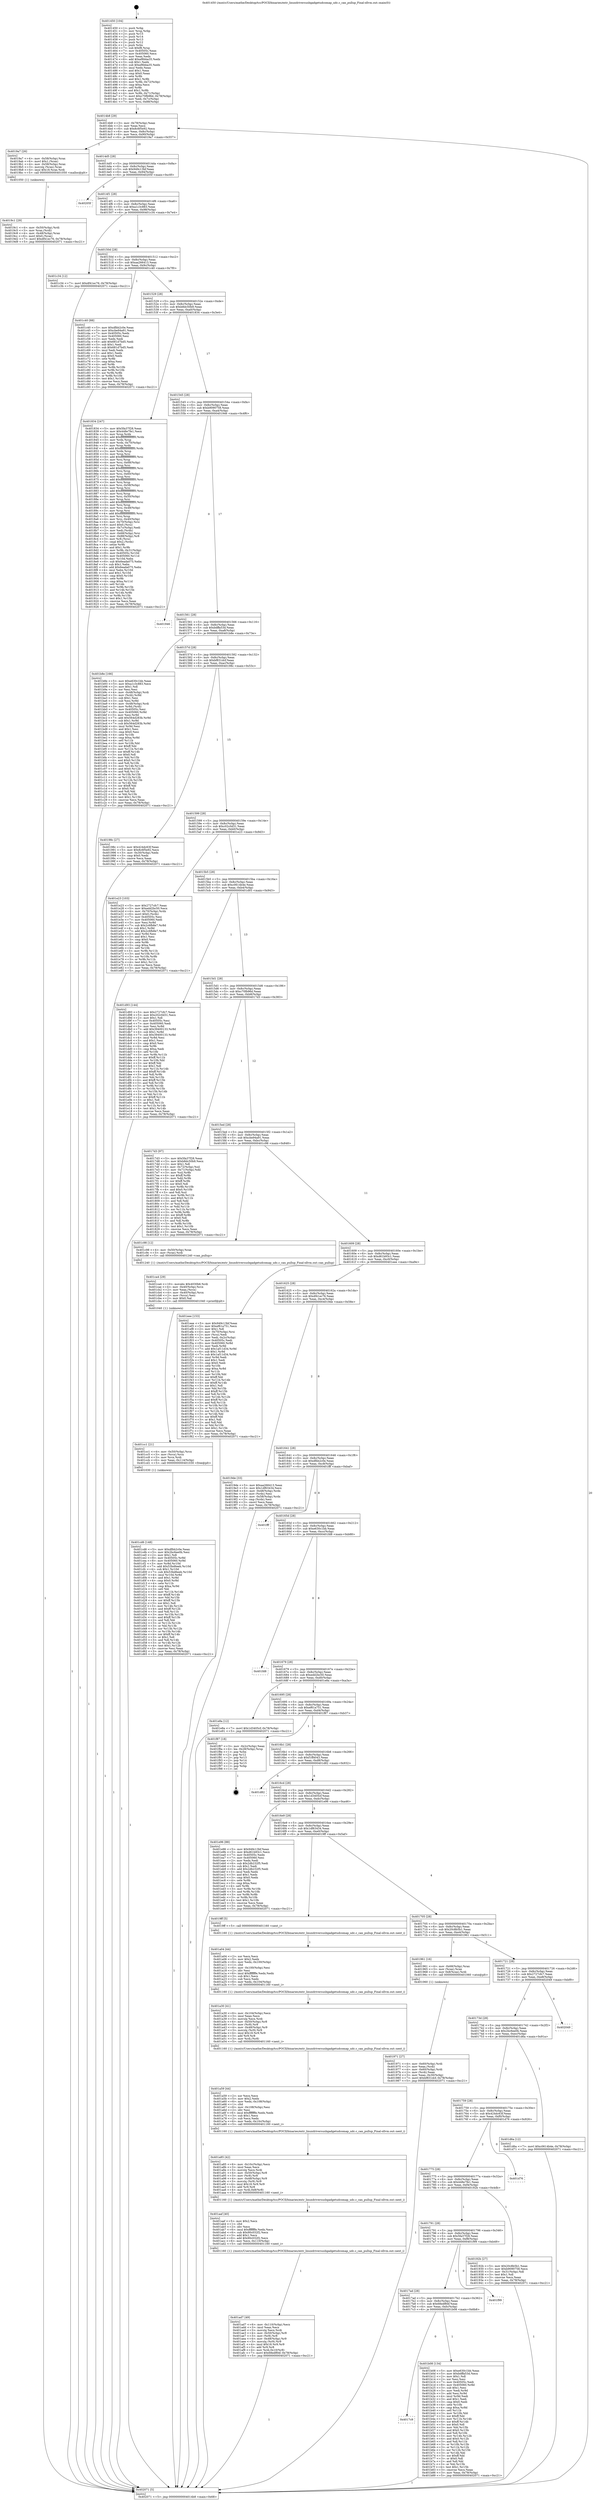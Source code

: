 digraph "0x401450" {
  label = "0x401450 (/mnt/c/Users/mathe/Desktop/tcc/POCII/binaries/extr_linuxdriversusbgadgetudcomap_udc.c_can_pullup_Final-ollvm.out::main(0))"
  labelloc = "t"
  node[shape=record]

  Entry [label="",width=0.3,height=0.3,shape=circle,fillcolor=black,style=filled]
  "0x4014b8" [label="{
     0x4014b8 [29]\l
     | [instrs]\l
     &nbsp;&nbsp;0x4014b8 \<+3\>: mov -0x78(%rbp),%eax\l
     &nbsp;&nbsp;0x4014bb \<+2\>: mov %eax,%ecx\l
     &nbsp;&nbsp;0x4014bd \<+6\>: sub $0x8c6f5e92,%ecx\l
     &nbsp;&nbsp;0x4014c3 \<+6\>: mov %eax,-0x8c(%rbp)\l
     &nbsp;&nbsp;0x4014c9 \<+6\>: mov %ecx,-0x90(%rbp)\l
     &nbsp;&nbsp;0x4014cf \<+6\>: je 00000000004019a7 \<main+0x557\>\l
  }"]
  "0x4019a7" [label="{
     0x4019a7 [26]\l
     | [instrs]\l
     &nbsp;&nbsp;0x4019a7 \<+4\>: mov -0x58(%rbp),%rax\l
     &nbsp;&nbsp;0x4019ab \<+6\>: movl $0x1,(%rax)\l
     &nbsp;&nbsp;0x4019b1 \<+4\>: mov -0x58(%rbp),%rax\l
     &nbsp;&nbsp;0x4019b5 \<+3\>: movslq (%rax),%rax\l
     &nbsp;&nbsp;0x4019b8 \<+4\>: imul $0x18,%rax,%rdi\l
     &nbsp;&nbsp;0x4019bc \<+5\>: call 0000000000401050 \<malloc@plt\>\l
     | [calls]\l
     &nbsp;&nbsp;0x401050 \{1\} (unknown)\l
  }"]
  "0x4014d5" [label="{
     0x4014d5 [28]\l
     | [instrs]\l
     &nbsp;&nbsp;0x4014d5 \<+5\>: jmp 00000000004014da \<main+0x8a\>\l
     &nbsp;&nbsp;0x4014da \<+6\>: mov -0x8c(%rbp),%eax\l
     &nbsp;&nbsp;0x4014e0 \<+5\>: sub $0x949c13bf,%eax\l
     &nbsp;&nbsp;0x4014e5 \<+6\>: mov %eax,-0x94(%rbp)\l
     &nbsp;&nbsp;0x4014eb \<+6\>: je 000000000040205f \<main+0xc0f\>\l
  }"]
  Exit [label="",width=0.3,height=0.3,shape=circle,fillcolor=black,style=filled,peripheries=2]
  "0x40205f" [label="{
     0x40205f\l
  }", style=dashed]
  "0x4014f1" [label="{
     0x4014f1 [28]\l
     | [instrs]\l
     &nbsp;&nbsp;0x4014f1 \<+5\>: jmp 00000000004014f6 \<main+0xa6\>\l
     &nbsp;&nbsp;0x4014f6 \<+6\>: mov -0x8c(%rbp),%eax\l
     &nbsp;&nbsp;0x4014fc \<+5\>: sub $0xa1c3c883,%eax\l
     &nbsp;&nbsp;0x401501 \<+6\>: mov %eax,-0x98(%rbp)\l
     &nbsp;&nbsp;0x401507 \<+6\>: je 0000000000401c34 \<main+0x7e4\>\l
  }"]
  "0x401cd6" [label="{
     0x401cd6 [148]\l
     | [instrs]\l
     &nbsp;&nbsp;0x401cd6 \<+5\>: mov $0xdfbb2c0e,%eax\l
     &nbsp;&nbsp;0x401cdb \<+5\>: mov $0x2bc6ee0b,%esi\l
     &nbsp;&nbsp;0x401ce0 \<+2\>: mov $0x1,%dl\l
     &nbsp;&nbsp;0x401ce2 \<+8\>: mov 0x40505c,%r8d\l
     &nbsp;&nbsp;0x401cea \<+8\>: mov 0x405060,%r9d\l
     &nbsp;&nbsp;0x401cf2 \<+3\>: mov %r8d,%r10d\l
     &nbsp;&nbsp;0x401cf5 \<+7\>: add $0x53bd6eeb,%r10d\l
     &nbsp;&nbsp;0x401cfc \<+4\>: sub $0x1,%r10d\l
     &nbsp;&nbsp;0x401d00 \<+7\>: sub $0x53bd6eeb,%r10d\l
     &nbsp;&nbsp;0x401d07 \<+4\>: imul %r10d,%r8d\l
     &nbsp;&nbsp;0x401d0b \<+4\>: and $0x1,%r8d\l
     &nbsp;&nbsp;0x401d0f \<+4\>: cmp $0x0,%r8d\l
     &nbsp;&nbsp;0x401d13 \<+4\>: sete %r11b\l
     &nbsp;&nbsp;0x401d17 \<+4\>: cmp $0xa,%r9d\l
     &nbsp;&nbsp;0x401d1b \<+3\>: setl %bl\l
     &nbsp;&nbsp;0x401d1e \<+3\>: mov %r11b,%r14b\l
     &nbsp;&nbsp;0x401d21 \<+4\>: xor $0xff,%r14b\l
     &nbsp;&nbsp;0x401d25 \<+3\>: mov %bl,%r15b\l
     &nbsp;&nbsp;0x401d28 \<+4\>: xor $0xff,%r15b\l
     &nbsp;&nbsp;0x401d2c \<+3\>: xor $0x1,%dl\l
     &nbsp;&nbsp;0x401d2f \<+3\>: mov %r14b,%r12b\l
     &nbsp;&nbsp;0x401d32 \<+4\>: and $0xff,%r12b\l
     &nbsp;&nbsp;0x401d36 \<+3\>: and %dl,%r11b\l
     &nbsp;&nbsp;0x401d39 \<+3\>: mov %r15b,%r13b\l
     &nbsp;&nbsp;0x401d3c \<+4\>: and $0xff,%r13b\l
     &nbsp;&nbsp;0x401d40 \<+2\>: and %dl,%bl\l
     &nbsp;&nbsp;0x401d42 \<+3\>: or %r11b,%r12b\l
     &nbsp;&nbsp;0x401d45 \<+3\>: or %bl,%r13b\l
     &nbsp;&nbsp;0x401d48 \<+3\>: xor %r13b,%r12b\l
     &nbsp;&nbsp;0x401d4b \<+3\>: or %r15b,%r14b\l
     &nbsp;&nbsp;0x401d4e \<+4\>: xor $0xff,%r14b\l
     &nbsp;&nbsp;0x401d52 \<+3\>: or $0x1,%dl\l
     &nbsp;&nbsp;0x401d55 \<+3\>: and %dl,%r14b\l
     &nbsp;&nbsp;0x401d58 \<+3\>: or %r14b,%r12b\l
     &nbsp;&nbsp;0x401d5b \<+4\>: test $0x1,%r12b\l
     &nbsp;&nbsp;0x401d5f \<+3\>: cmovne %esi,%eax\l
     &nbsp;&nbsp;0x401d62 \<+3\>: mov %eax,-0x78(%rbp)\l
     &nbsp;&nbsp;0x401d65 \<+5\>: jmp 0000000000402071 \<main+0xc21\>\l
  }"]
  "0x401c34" [label="{
     0x401c34 [12]\l
     | [instrs]\l
     &nbsp;&nbsp;0x401c34 \<+7\>: movl $0xdf41ec76,-0x78(%rbp)\l
     &nbsp;&nbsp;0x401c3b \<+5\>: jmp 0000000000402071 \<main+0xc21\>\l
  }"]
  "0x40150d" [label="{
     0x40150d [28]\l
     | [instrs]\l
     &nbsp;&nbsp;0x40150d \<+5\>: jmp 0000000000401512 \<main+0xc2\>\l
     &nbsp;&nbsp;0x401512 \<+6\>: mov -0x8c(%rbp),%eax\l
     &nbsp;&nbsp;0x401518 \<+5\>: sub $0xaa266413,%eax\l
     &nbsp;&nbsp;0x40151d \<+6\>: mov %eax,-0x9c(%rbp)\l
     &nbsp;&nbsp;0x401523 \<+6\>: je 0000000000401c40 \<main+0x7f0\>\l
  }"]
  "0x401cc1" [label="{
     0x401cc1 [21]\l
     | [instrs]\l
     &nbsp;&nbsp;0x401cc1 \<+4\>: mov -0x50(%rbp),%rcx\l
     &nbsp;&nbsp;0x401cc5 \<+3\>: mov (%rcx),%rcx\l
     &nbsp;&nbsp;0x401cc8 \<+3\>: mov %rcx,%rdi\l
     &nbsp;&nbsp;0x401ccb \<+6\>: mov %eax,-0x114(%rbp)\l
     &nbsp;&nbsp;0x401cd1 \<+5\>: call 0000000000401030 \<free@plt\>\l
     | [calls]\l
     &nbsp;&nbsp;0x401030 \{1\} (unknown)\l
  }"]
  "0x401c40" [label="{
     0x401c40 [88]\l
     | [instrs]\l
     &nbsp;&nbsp;0x401c40 \<+5\>: mov $0xdfbb2c0e,%eax\l
     &nbsp;&nbsp;0x401c45 \<+5\>: mov $0xcbe94a91,%ecx\l
     &nbsp;&nbsp;0x401c4a \<+7\>: mov 0x40505c,%edx\l
     &nbsp;&nbsp;0x401c51 \<+7\>: mov 0x405060,%esi\l
     &nbsp;&nbsp;0x401c58 \<+2\>: mov %edx,%edi\l
     &nbsp;&nbsp;0x401c5a \<+6\>: add $0x681d7bd5,%edi\l
     &nbsp;&nbsp;0x401c60 \<+3\>: sub $0x1,%edi\l
     &nbsp;&nbsp;0x401c63 \<+6\>: sub $0x681d7bd5,%edi\l
     &nbsp;&nbsp;0x401c69 \<+3\>: imul %edi,%edx\l
     &nbsp;&nbsp;0x401c6c \<+3\>: and $0x1,%edx\l
     &nbsp;&nbsp;0x401c6f \<+3\>: cmp $0x0,%edx\l
     &nbsp;&nbsp;0x401c72 \<+4\>: sete %r8b\l
     &nbsp;&nbsp;0x401c76 \<+3\>: cmp $0xa,%esi\l
     &nbsp;&nbsp;0x401c79 \<+4\>: setl %r9b\l
     &nbsp;&nbsp;0x401c7d \<+3\>: mov %r8b,%r10b\l
     &nbsp;&nbsp;0x401c80 \<+3\>: and %r9b,%r10b\l
     &nbsp;&nbsp;0x401c83 \<+3\>: xor %r9b,%r8b\l
     &nbsp;&nbsp;0x401c86 \<+3\>: or %r8b,%r10b\l
     &nbsp;&nbsp;0x401c89 \<+4\>: test $0x1,%r10b\l
     &nbsp;&nbsp;0x401c8d \<+3\>: cmovne %ecx,%eax\l
     &nbsp;&nbsp;0x401c90 \<+3\>: mov %eax,-0x78(%rbp)\l
     &nbsp;&nbsp;0x401c93 \<+5\>: jmp 0000000000402071 \<main+0xc21\>\l
  }"]
  "0x401529" [label="{
     0x401529 [28]\l
     | [instrs]\l
     &nbsp;&nbsp;0x401529 \<+5\>: jmp 000000000040152e \<main+0xde\>\l
     &nbsp;&nbsp;0x40152e \<+6\>: mov -0x8c(%rbp),%eax\l
     &nbsp;&nbsp;0x401534 \<+5\>: sub $0xb8dc50b9,%eax\l
     &nbsp;&nbsp;0x401539 \<+6\>: mov %eax,-0xa0(%rbp)\l
     &nbsp;&nbsp;0x40153f \<+6\>: je 0000000000401834 \<main+0x3e4\>\l
  }"]
  "0x401ca4" [label="{
     0x401ca4 [29]\l
     | [instrs]\l
     &nbsp;&nbsp;0x401ca4 \<+10\>: movabs $0x4030b6,%rdi\l
     &nbsp;&nbsp;0x401cae \<+4\>: mov -0x40(%rbp),%rcx\l
     &nbsp;&nbsp;0x401cb2 \<+2\>: mov %eax,(%rcx)\l
     &nbsp;&nbsp;0x401cb4 \<+4\>: mov -0x40(%rbp),%rcx\l
     &nbsp;&nbsp;0x401cb8 \<+2\>: mov (%rcx),%esi\l
     &nbsp;&nbsp;0x401cba \<+2\>: mov $0x0,%al\l
     &nbsp;&nbsp;0x401cbc \<+5\>: call 0000000000401040 \<printf@plt\>\l
     | [calls]\l
     &nbsp;&nbsp;0x401040 \{1\} (unknown)\l
  }"]
  "0x401834" [label="{
     0x401834 [247]\l
     | [instrs]\l
     &nbsp;&nbsp;0x401834 \<+5\>: mov $0x5fa37f28,%eax\l
     &nbsp;&nbsp;0x401839 \<+5\>: mov $0x448e7fe1,%ecx\l
     &nbsp;&nbsp;0x40183e \<+3\>: mov %rsp,%rdx\l
     &nbsp;&nbsp;0x401841 \<+4\>: add $0xfffffffffffffff0,%rdx\l
     &nbsp;&nbsp;0x401845 \<+3\>: mov %rdx,%rsp\l
     &nbsp;&nbsp;0x401848 \<+4\>: mov %rdx,-0x70(%rbp)\l
     &nbsp;&nbsp;0x40184c \<+3\>: mov %rsp,%rdx\l
     &nbsp;&nbsp;0x40184f \<+4\>: add $0xfffffffffffffff0,%rdx\l
     &nbsp;&nbsp;0x401853 \<+3\>: mov %rdx,%rsp\l
     &nbsp;&nbsp;0x401856 \<+3\>: mov %rsp,%rsi\l
     &nbsp;&nbsp;0x401859 \<+4\>: add $0xfffffffffffffff0,%rsi\l
     &nbsp;&nbsp;0x40185d \<+3\>: mov %rsi,%rsp\l
     &nbsp;&nbsp;0x401860 \<+4\>: mov %rsi,-0x68(%rbp)\l
     &nbsp;&nbsp;0x401864 \<+3\>: mov %rsp,%rsi\l
     &nbsp;&nbsp;0x401867 \<+4\>: add $0xfffffffffffffff0,%rsi\l
     &nbsp;&nbsp;0x40186b \<+3\>: mov %rsi,%rsp\l
     &nbsp;&nbsp;0x40186e \<+4\>: mov %rsi,-0x60(%rbp)\l
     &nbsp;&nbsp;0x401872 \<+3\>: mov %rsp,%rsi\l
     &nbsp;&nbsp;0x401875 \<+4\>: add $0xfffffffffffffff0,%rsi\l
     &nbsp;&nbsp;0x401879 \<+3\>: mov %rsi,%rsp\l
     &nbsp;&nbsp;0x40187c \<+4\>: mov %rsi,-0x58(%rbp)\l
     &nbsp;&nbsp;0x401880 \<+3\>: mov %rsp,%rsi\l
     &nbsp;&nbsp;0x401883 \<+4\>: add $0xfffffffffffffff0,%rsi\l
     &nbsp;&nbsp;0x401887 \<+3\>: mov %rsi,%rsp\l
     &nbsp;&nbsp;0x40188a \<+4\>: mov %rsi,-0x50(%rbp)\l
     &nbsp;&nbsp;0x40188e \<+3\>: mov %rsp,%rsi\l
     &nbsp;&nbsp;0x401891 \<+4\>: add $0xfffffffffffffff0,%rsi\l
     &nbsp;&nbsp;0x401895 \<+3\>: mov %rsi,%rsp\l
     &nbsp;&nbsp;0x401898 \<+4\>: mov %rsi,-0x48(%rbp)\l
     &nbsp;&nbsp;0x40189c \<+3\>: mov %rsp,%rsi\l
     &nbsp;&nbsp;0x40189f \<+4\>: add $0xfffffffffffffff0,%rsi\l
     &nbsp;&nbsp;0x4018a3 \<+3\>: mov %rsi,%rsp\l
     &nbsp;&nbsp;0x4018a6 \<+4\>: mov %rsi,-0x40(%rbp)\l
     &nbsp;&nbsp;0x4018aa \<+4\>: mov -0x70(%rbp),%rsi\l
     &nbsp;&nbsp;0x4018ae \<+6\>: movl $0x0,(%rsi)\l
     &nbsp;&nbsp;0x4018b4 \<+3\>: mov -0x7c(%rbp),%edi\l
     &nbsp;&nbsp;0x4018b7 \<+2\>: mov %edi,(%rdx)\l
     &nbsp;&nbsp;0x4018b9 \<+4\>: mov -0x68(%rbp),%rsi\l
     &nbsp;&nbsp;0x4018bd \<+7\>: mov -0x88(%rbp),%r8\l
     &nbsp;&nbsp;0x4018c4 \<+3\>: mov %r8,(%rsi)\l
     &nbsp;&nbsp;0x4018c7 \<+3\>: cmpl $0x2,(%rdx)\l
     &nbsp;&nbsp;0x4018ca \<+4\>: setne %r9b\l
     &nbsp;&nbsp;0x4018ce \<+4\>: and $0x1,%r9b\l
     &nbsp;&nbsp;0x4018d2 \<+4\>: mov %r9b,-0x31(%rbp)\l
     &nbsp;&nbsp;0x4018d6 \<+8\>: mov 0x40505c,%r10d\l
     &nbsp;&nbsp;0x4018de \<+8\>: mov 0x405060,%r11d\l
     &nbsp;&nbsp;0x4018e6 \<+3\>: mov %r10d,%ebx\l
     &nbsp;&nbsp;0x4018e9 \<+6\>: sub $0x6eada075,%ebx\l
     &nbsp;&nbsp;0x4018ef \<+3\>: sub $0x1,%ebx\l
     &nbsp;&nbsp;0x4018f2 \<+6\>: add $0x6eada075,%ebx\l
     &nbsp;&nbsp;0x4018f8 \<+4\>: imul %ebx,%r10d\l
     &nbsp;&nbsp;0x4018fc \<+4\>: and $0x1,%r10d\l
     &nbsp;&nbsp;0x401900 \<+4\>: cmp $0x0,%r10d\l
     &nbsp;&nbsp;0x401904 \<+4\>: sete %r9b\l
     &nbsp;&nbsp;0x401908 \<+4\>: cmp $0xa,%r11d\l
     &nbsp;&nbsp;0x40190c \<+4\>: setl %r14b\l
     &nbsp;&nbsp;0x401910 \<+3\>: mov %r9b,%r15b\l
     &nbsp;&nbsp;0x401913 \<+3\>: and %r14b,%r15b\l
     &nbsp;&nbsp;0x401916 \<+3\>: xor %r14b,%r9b\l
     &nbsp;&nbsp;0x401919 \<+3\>: or %r9b,%r15b\l
     &nbsp;&nbsp;0x40191c \<+4\>: test $0x1,%r15b\l
     &nbsp;&nbsp;0x401920 \<+3\>: cmovne %ecx,%eax\l
     &nbsp;&nbsp;0x401923 \<+3\>: mov %eax,-0x78(%rbp)\l
     &nbsp;&nbsp;0x401926 \<+5\>: jmp 0000000000402071 \<main+0xc21\>\l
  }"]
  "0x401545" [label="{
     0x401545 [28]\l
     | [instrs]\l
     &nbsp;&nbsp;0x401545 \<+5\>: jmp 000000000040154a \<main+0xfa\>\l
     &nbsp;&nbsp;0x40154a \<+6\>: mov -0x8c(%rbp),%eax\l
     &nbsp;&nbsp;0x401550 \<+5\>: sub $0xb9090758,%eax\l
     &nbsp;&nbsp;0x401555 \<+6\>: mov %eax,-0xa4(%rbp)\l
     &nbsp;&nbsp;0x40155b \<+6\>: je 0000000000401946 \<main+0x4f6\>\l
  }"]
  "0x4017c9" [label="{
     0x4017c9\l
  }", style=dashed]
  "0x401946" [label="{
     0x401946\l
  }", style=dashed]
  "0x401561" [label="{
     0x401561 [28]\l
     | [instrs]\l
     &nbsp;&nbsp;0x401561 \<+5\>: jmp 0000000000401566 \<main+0x116\>\l
     &nbsp;&nbsp;0x401566 \<+6\>: mov -0x8c(%rbp),%eax\l
     &nbsp;&nbsp;0x40156c \<+5\>: sub $0xbdffa53d,%eax\l
     &nbsp;&nbsp;0x401571 \<+6\>: mov %eax,-0xa8(%rbp)\l
     &nbsp;&nbsp;0x401577 \<+6\>: je 0000000000401b8e \<main+0x73e\>\l
  }"]
  "0x401b08" [label="{
     0x401b08 [134]\l
     | [instrs]\l
     &nbsp;&nbsp;0x401b08 \<+5\>: mov $0xe630c1bb,%eax\l
     &nbsp;&nbsp;0x401b0d \<+5\>: mov $0xbdffa53d,%ecx\l
     &nbsp;&nbsp;0x401b12 \<+2\>: mov $0x1,%dl\l
     &nbsp;&nbsp;0x401b14 \<+2\>: xor %esi,%esi\l
     &nbsp;&nbsp;0x401b16 \<+7\>: mov 0x40505c,%edi\l
     &nbsp;&nbsp;0x401b1d \<+8\>: mov 0x405060,%r8d\l
     &nbsp;&nbsp;0x401b25 \<+3\>: sub $0x1,%esi\l
     &nbsp;&nbsp;0x401b28 \<+3\>: mov %edi,%r9d\l
     &nbsp;&nbsp;0x401b2b \<+3\>: add %esi,%r9d\l
     &nbsp;&nbsp;0x401b2e \<+4\>: imul %r9d,%edi\l
     &nbsp;&nbsp;0x401b32 \<+3\>: and $0x1,%edi\l
     &nbsp;&nbsp;0x401b35 \<+3\>: cmp $0x0,%edi\l
     &nbsp;&nbsp;0x401b38 \<+4\>: sete %r10b\l
     &nbsp;&nbsp;0x401b3c \<+4\>: cmp $0xa,%r8d\l
     &nbsp;&nbsp;0x401b40 \<+4\>: setl %r11b\l
     &nbsp;&nbsp;0x401b44 \<+3\>: mov %r10b,%bl\l
     &nbsp;&nbsp;0x401b47 \<+3\>: xor $0xff,%bl\l
     &nbsp;&nbsp;0x401b4a \<+3\>: mov %r11b,%r14b\l
     &nbsp;&nbsp;0x401b4d \<+4\>: xor $0xff,%r14b\l
     &nbsp;&nbsp;0x401b51 \<+3\>: xor $0x0,%dl\l
     &nbsp;&nbsp;0x401b54 \<+3\>: mov %bl,%r15b\l
     &nbsp;&nbsp;0x401b57 \<+4\>: and $0x0,%r15b\l
     &nbsp;&nbsp;0x401b5b \<+3\>: and %dl,%r10b\l
     &nbsp;&nbsp;0x401b5e \<+3\>: mov %r14b,%r12b\l
     &nbsp;&nbsp;0x401b61 \<+4\>: and $0x0,%r12b\l
     &nbsp;&nbsp;0x401b65 \<+3\>: and %dl,%r11b\l
     &nbsp;&nbsp;0x401b68 \<+3\>: or %r10b,%r15b\l
     &nbsp;&nbsp;0x401b6b \<+3\>: or %r11b,%r12b\l
     &nbsp;&nbsp;0x401b6e \<+3\>: xor %r12b,%r15b\l
     &nbsp;&nbsp;0x401b71 \<+3\>: or %r14b,%bl\l
     &nbsp;&nbsp;0x401b74 \<+3\>: xor $0xff,%bl\l
     &nbsp;&nbsp;0x401b77 \<+3\>: or $0x0,%dl\l
     &nbsp;&nbsp;0x401b7a \<+2\>: and %dl,%bl\l
     &nbsp;&nbsp;0x401b7c \<+3\>: or %bl,%r15b\l
     &nbsp;&nbsp;0x401b7f \<+4\>: test $0x1,%r15b\l
     &nbsp;&nbsp;0x401b83 \<+3\>: cmovne %ecx,%eax\l
     &nbsp;&nbsp;0x401b86 \<+3\>: mov %eax,-0x78(%rbp)\l
     &nbsp;&nbsp;0x401b89 \<+5\>: jmp 0000000000402071 \<main+0xc21\>\l
  }"]
  "0x401b8e" [label="{
     0x401b8e [166]\l
     | [instrs]\l
     &nbsp;&nbsp;0x401b8e \<+5\>: mov $0xe630c1bb,%eax\l
     &nbsp;&nbsp;0x401b93 \<+5\>: mov $0xa1c3c883,%ecx\l
     &nbsp;&nbsp;0x401b98 \<+2\>: mov $0x1,%dl\l
     &nbsp;&nbsp;0x401b9a \<+2\>: xor %esi,%esi\l
     &nbsp;&nbsp;0x401b9c \<+4\>: mov -0x48(%rbp),%rdi\l
     &nbsp;&nbsp;0x401ba0 \<+3\>: mov (%rdi),%r8d\l
     &nbsp;&nbsp;0x401ba3 \<+3\>: sub $0x1,%esi\l
     &nbsp;&nbsp;0x401ba6 \<+3\>: sub %esi,%r8d\l
     &nbsp;&nbsp;0x401ba9 \<+4\>: mov -0x48(%rbp),%rdi\l
     &nbsp;&nbsp;0x401bad \<+3\>: mov %r8d,(%rdi)\l
     &nbsp;&nbsp;0x401bb0 \<+7\>: mov 0x40505c,%esi\l
     &nbsp;&nbsp;0x401bb7 \<+8\>: mov 0x405060,%r8d\l
     &nbsp;&nbsp;0x401bbf \<+3\>: mov %esi,%r9d\l
     &nbsp;&nbsp;0x401bc2 \<+7\>: add $0x564d283b,%r9d\l
     &nbsp;&nbsp;0x401bc9 \<+4\>: sub $0x1,%r9d\l
     &nbsp;&nbsp;0x401bcd \<+7\>: sub $0x564d283b,%r9d\l
     &nbsp;&nbsp;0x401bd4 \<+4\>: imul %r9d,%esi\l
     &nbsp;&nbsp;0x401bd8 \<+3\>: and $0x1,%esi\l
     &nbsp;&nbsp;0x401bdb \<+3\>: cmp $0x0,%esi\l
     &nbsp;&nbsp;0x401bde \<+4\>: sete %r10b\l
     &nbsp;&nbsp;0x401be2 \<+4\>: cmp $0xa,%r8d\l
     &nbsp;&nbsp;0x401be6 \<+4\>: setl %r11b\l
     &nbsp;&nbsp;0x401bea \<+3\>: mov %r10b,%bl\l
     &nbsp;&nbsp;0x401bed \<+3\>: xor $0xff,%bl\l
     &nbsp;&nbsp;0x401bf0 \<+3\>: mov %r11b,%r14b\l
     &nbsp;&nbsp;0x401bf3 \<+4\>: xor $0xff,%r14b\l
     &nbsp;&nbsp;0x401bf7 \<+3\>: xor $0x0,%dl\l
     &nbsp;&nbsp;0x401bfa \<+3\>: mov %bl,%r15b\l
     &nbsp;&nbsp;0x401bfd \<+4\>: and $0x0,%r15b\l
     &nbsp;&nbsp;0x401c01 \<+3\>: and %dl,%r10b\l
     &nbsp;&nbsp;0x401c04 \<+3\>: mov %r14b,%r12b\l
     &nbsp;&nbsp;0x401c07 \<+4\>: and $0x0,%r12b\l
     &nbsp;&nbsp;0x401c0b \<+3\>: and %dl,%r11b\l
     &nbsp;&nbsp;0x401c0e \<+3\>: or %r10b,%r15b\l
     &nbsp;&nbsp;0x401c11 \<+3\>: or %r11b,%r12b\l
     &nbsp;&nbsp;0x401c14 \<+3\>: xor %r12b,%r15b\l
     &nbsp;&nbsp;0x401c17 \<+3\>: or %r14b,%bl\l
     &nbsp;&nbsp;0x401c1a \<+3\>: xor $0xff,%bl\l
     &nbsp;&nbsp;0x401c1d \<+3\>: or $0x0,%dl\l
     &nbsp;&nbsp;0x401c20 \<+2\>: and %dl,%bl\l
     &nbsp;&nbsp;0x401c22 \<+3\>: or %bl,%r15b\l
     &nbsp;&nbsp;0x401c25 \<+4\>: test $0x1,%r15b\l
     &nbsp;&nbsp;0x401c29 \<+3\>: cmovne %ecx,%eax\l
     &nbsp;&nbsp;0x401c2c \<+3\>: mov %eax,-0x78(%rbp)\l
     &nbsp;&nbsp;0x401c2f \<+5\>: jmp 0000000000402071 \<main+0xc21\>\l
  }"]
  "0x40157d" [label="{
     0x40157d [28]\l
     | [instrs]\l
     &nbsp;&nbsp;0x40157d \<+5\>: jmp 0000000000401582 \<main+0x132\>\l
     &nbsp;&nbsp;0x401582 \<+6\>: mov -0x8c(%rbp),%eax\l
     &nbsp;&nbsp;0x401588 \<+5\>: sub $0xbf831dcf,%eax\l
     &nbsp;&nbsp;0x40158d \<+6\>: mov %eax,-0xac(%rbp)\l
     &nbsp;&nbsp;0x401593 \<+6\>: je 000000000040198c \<main+0x53c\>\l
  }"]
  "0x4017ad" [label="{
     0x4017ad [28]\l
     | [instrs]\l
     &nbsp;&nbsp;0x4017ad \<+5\>: jmp 00000000004017b2 \<main+0x362\>\l
     &nbsp;&nbsp;0x4017b2 \<+6\>: mov -0x8c(%rbp),%eax\l
     &nbsp;&nbsp;0x4017b8 \<+5\>: sub $0x68edf84f,%eax\l
     &nbsp;&nbsp;0x4017bd \<+6\>: mov %eax,-0xfc(%rbp)\l
     &nbsp;&nbsp;0x4017c3 \<+6\>: je 0000000000401b08 \<main+0x6b8\>\l
  }"]
  "0x40198c" [label="{
     0x40198c [27]\l
     | [instrs]\l
     &nbsp;&nbsp;0x40198c \<+5\>: mov $0x424dc63f,%eax\l
     &nbsp;&nbsp;0x401991 \<+5\>: mov $0x8c6f5e92,%ecx\l
     &nbsp;&nbsp;0x401996 \<+3\>: mov -0x30(%rbp),%edx\l
     &nbsp;&nbsp;0x401999 \<+3\>: cmp $0x0,%edx\l
     &nbsp;&nbsp;0x40199c \<+3\>: cmove %ecx,%eax\l
     &nbsp;&nbsp;0x40199f \<+3\>: mov %eax,-0x78(%rbp)\l
     &nbsp;&nbsp;0x4019a2 \<+5\>: jmp 0000000000402071 \<main+0xc21\>\l
  }"]
  "0x401599" [label="{
     0x401599 [28]\l
     | [instrs]\l
     &nbsp;&nbsp;0x401599 \<+5\>: jmp 000000000040159e \<main+0x14e\>\l
     &nbsp;&nbsp;0x40159e \<+6\>: mov -0x8c(%rbp),%eax\l
     &nbsp;&nbsp;0x4015a4 \<+5\>: sub $0xc02c0d31,%eax\l
     &nbsp;&nbsp;0x4015a9 \<+6\>: mov %eax,-0xb0(%rbp)\l
     &nbsp;&nbsp;0x4015af \<+6\>: je 0000000000401e23 \<main+0x9d3\>\l
  }"]
  "0x401f99" [label="{
     0x401f99\l
  }", style=dashed]
  "0x401e23" [label="{
     0x401e23 [103]\l
     | [instrs]\l
     &nbsp;&nbsp;0x401e23 \<+5\>: mov $0x2727cfc7,%eax\l
     &nbsp;&nbsp;0x401e28 \<+5\>: mov $0xedd2bc50,%ecx\l
     &nbsp;&nbsp;0x401e2d \<+4\>: mov -0x70(%rbp),%rdx\l
     &nbsp;&nbsp;0x401e31 \<+6\>: movl $0x0,(%rdx)\l
     &nbsp;&nbsp;0x401e37 \<+7\>: mov 0x40505c,%esi\l
     &nbsp;&nbsp;0x401e3e \<+7\>: mov 0x405060,%edi\l
     &nbsp;&nbsp;0x401e45 \<+3\>: mov %esi,%r8d\l
     &nbsp;&nbsp;0x401e48 \<+7\>: sub $0x2c6fb8e7,%r8d\l
     &nbsp;&nbsp;0x401e4f \<+4\>: sub $0x1,%r8d\l
     &nbsp;&nbsp;0x401e53 \<+7\>: add $0x2c6fb8e7,%r8d\l
     &nbsp;&nbsp;0x401e5a \<+4\>: imul %r8d,%esi\l
     &nbsp;&nbsp;0x401e5e \<+3\>: and $0x1,%esi\l
     &nbsp;&nbsp;0x401e61 \<+3\>: cmp $0x0,%esi\l
     &nbsp;&nbsp;0x401e64 \<+4\>: sete %r9b\l
     &nbsp;&nbsp;0x401e68 \<+3\>: cmp $0xa,%edi\l
     &nbsp;&nbsp;0x401e6b \<+4\>: setl %r10b\l
     &nbsp;&nbsp;0x401e6f \<+3\>: mov %r9b,%r11b\l
     &nbsp;&nbsp;0x401e72 \<+3\>: and %r10b,%r11b\l
     &nbsp;&nbsp;0x401e75 \<+3\>: xor %r10b,%r9b\l
     &nbsp;&nbsp;0x401e78 \<+3\>: or %r9b,%r11b\l
     &nbsp;&nbsp;0x401e7b \<+4\>: test $0x1,%r11b\l
     &nbsp;&nbsp;0x401e7f \<+3\>: cmovne %ecx,%eax\l
     &nbsp;&nbsp;0x401e82 \<+3\>: mov %eax,-0x78(%rbp)\l
     &nbsp;&nbsp;0x401e85 \<+5\>: jmp 0000000000402071 \<main+0xc21\>\l
  }"]
  "0x4015b5" [label="{
     0x4015b5 [28]\l
     | [instrs]\l
     &nbsp;&nbsp;0x4015b5 \<+5\>: jmp 00000000004015ba \<main+0x16a\>\l
     &nbsp;&nbsp;0x4015ba \<+6\>: mov -0x8c(%rbp),%eax\l
     &nbsp;&nbsp;0x4015c0 \<+5\>: sub $0xc0614b4e,%eax\l
     &nbsp;&nbsp;0x4015c5 \<+6\>: mov %eax,-0xb4(%rbp)\l
     &nbsp;&nbsp;0x4015cb \<+6\>: je 0000000000401d93 \<main+0x943\>\l
  }"]
  "0x401ad7" [label="{
     0x401ad7 [49]\l
     | [instrs]\l
     &nbsp;&nbsp;0x401ad7 \<+6\>: mov -0x110(%rbp),%ecx\l
     &nbsp;&nbsp;0x401add \<+3\>: imul %eax,%ecx\l
     &nbsp;&nbsp;0x401ae0 \<+3\>: movslq %ecx,%rdi\l
     &nbsp;&nbsp;0x401ae3 \<+4\>: mov -0x50(%rbp),%r8\l
     &nbsp;&nbsp;0x401ae7 \<+3\>: mov (%r8),%r8\l
     &nbsp;&nbsp;0x401aea \<+4\>: mov -0x48(%rbp),%r9\l
     &nbsp;&nbsp;0x401aee \<+3\>: movslq (%r9),%r9\l
     &nbsp;&nbsp;0x401af1 \<+4\>: imul $0x18,%r9,%r9\l
     &nbsp;&nbsp;0x401af5 \<+3\>: add %r9,%r8\l
     &nbsp;&nbsp;0x401af8 \<+4\>: mov %rdi,0x10(%r8)\l
     &nbsp;&nbsp;0x401afc \<+7\>: movl $0x68edf84f,-0x78(%rbp)\l
     &nbsp;&nbsp;0x401b03 \<+5\>: jmp 0000000000402071 \<main+0xc21\>\l
  }"]
  "0x401d93" [label="{
     0x401d93 [144]\l
     | [instrs]\l
     &nbsp;&nbsp;0x401d93 \<+5\>: mov $0x2727cfc7,%eax\l
     &nbsp;&nbsp;0x401d98 \<+5\>: mov $0xc02c0d31,%ecx\l
     &nbsp;&nbsp;0x401d9d \<+2\>: mov $0x1,%dl\l
     &nbsp;&nbsp;0x401d9f \<+7\>: mov 0x40505c,%esi\l
     &nbsp;&nbsp;0x401da6 \<+7\>: mov 0x405060,%edi\l
     &nbsp;&nbsp;0x401dad \<+3\>: mov %esi,%r8d\l
     &nbsp;&nbsp;0x401db0 \<+7\>: add $0x39400133,%r8d\l
     &nbsp;&nbsp;0x401db7 \<+4\>: sub $0x1,%r8d\l
     &nbsp;&nbsp;0x401dbb \<+7\>: sub $0x39400133,%r8d\l
     &nbsp;&nbsp;0x401dc2 \<+4\>: imul %r8d,%esi\l
     &nbsp;&nbsp;0x401dc6 \<+3\>: and $0x1,%esi\l
     &nbsp;&nbsp;0x401dc9 \<+3\>: cmp $0x0,%esi\l
     &nbsp;&nbsp;0x401dcc \<+4\>: sete %r9b\l
     &nbsp;&nbsp;0x401dd0 \<+3\>: cmp $0xa,%edi\l
     &nbsp;&nbsp;0x401dd3 \<+4\>: setl %r10b\l
     &nbsp;&nbsp;0x401dd7 \<+3\>: mov %r9b,%r11b\l
     &nbsp;&nbsp;0x401dda \<+4\>: xor $0xff,%r11b\l
     &nbsp;&nbsp;0x401dde \<+3\>: mov %r10b,%bl\l
     &nbsp;&nbsp;0x401de1 \<+3\>: xor $0xff,%bl\l
     &nbsp;&nbsp;0x401de4 \<+3\>: xor $0x1,%dl\l
     &nbsp;&nbsp;0x401de7 \<+3\>: mov %r11b,%r14b\l
     &nbsp;&nbsp;0x401dea \<+4\>: and $0xff,%r14b\l
     &nbsp;&nbsp;0x401dee \<+3\>: and %dl,%r9b\l
     &nbsp;&nbsp;0x401df1 \<+3\>: mov %bl,%r15b\l
     &nbsp;&nbsp;0x401df4 \<+4\>: and $0xff,%r15b\l
     &nbsp;&nbsp;0x401df8 \<+3\>: and %dl,%r10b\l
     &nbsp;&nbsp;0x401dfb \<+3\>: or %r9b,%r14b\l
     &nbsp;&nbsp;0x401dfe \<+3\>: or %r10b,%r15b\l
     &nbsp;&nbsp;0x401e01 \<+3\>: xor %r15b,%r14b\l
     &nbsp;&nbsp;0x401e04 \<+3\>: or %bl,%r11b\l
     &nbsp;&nbsp;0x401e07 \<+4\>: xor $0xff,%r11b\l
     &nbsp;&nbsp;0x401e0b \<+3\>: or $0x1,%dl\l
     &nbsp;&nbsp;0x401e0e \<+3\>: and %dl,%r11b\l
     &nbsp;&nbsp;0x401e11 \<+3\>: or %r11b,%r14b\l
     &nbsp;&nbsp;0x401e14 \<+4\>: test $0x1,%r14b\l
     &nbsp;&nbsp;0x401e18 \<+3\>: cmovne %ecx,%eax\l
     &nbsp;&nbsp;0x401e1b \<+3\>: mov %eax,-0x78(%rbp)\l
     &nbsp;&nbsp;0x401e1e \<+5\>: jmp 0000000000402071 \<main+0xc21\>\l
  }"]
  "0x4015d1" [label="{
     0x4015d1 [28]\l
     | [instrs]\l
     &nbsp;&nbsp;0x4015d1 \<+5\>: jmp 00000000004015d6 \<main+0x186\>\l
     &nbsp;&nbsp;0x4015d6 \<+6\>: mov -0x8c(%rbp),%eax\l
     &nbsp;&nbsp;0x4015dc \<+5\>: sub $0xc70fb96d,%eax\l
     &nbsp;&nbsp;0x4015e1 \<+6\>: mov %eax,-0xb8(%rbp)\l
     &nbsp;&nbsp;0x4015e7 \<+6\>: je 00000000004017d3 \<main+0x383\>\l
  }"]
  "0x401aaf" [label="{
     0x401aaf [40]\l
     | [instrs]\l
     &nbsp;&nbsp;0x401aaf \<+5\>: mov $0x2,%ecx\l
     &nbsp;&nbsp;0x401ab4 \<+1\>: cltd\l
     &nbsp;&nbsp;0x401ab5 \<+2\>: idiv %ecx\l
     &nbsp;&nbsp;0x401ab7 \<+6\>: imul $0xfffffffe,%edx,%ecx\l
     &nbsp;&nbsp;0x401abd \<+6\>: sub $0x90c032f2,%ecx\l
     &nbsp;&nbsp;0x401ac3 \<+3\>: add $0x1,%ecx\l
     &nbsp;&nbsp;0x401ac6 \<+6\>: add $0x90c032f2,%ecx\l
     &nbsp;&nbsp;0x401acc \<+6\>: mov %ecx,-0x110(%rbp)\l
     &nbsp;&nbsp;0x401ad2 \<+5\>: call 0000000000401160 \<next_i\>\l
     | [calls]\l
     &nbsp;&nbsp;0x401160 \{1\} (/mnt/c/Users/mathe/Desktop/tcc/POCII/binaries/extr_linuxdriversusbgadgetudcomap_udc.c_can_pullup_Final-ollvm.out::next_i)\l
  }"]
  "0x4017d3" [label="{
     0x4017d3 [97]\l
     | [instrs]\l
     &nbsp;&nbsp;0x4017d3 \<+5\>: mov $0x5fa37f28,%eax\l
     &nbsp;&nbsp;0x4017d8 \<+5\>: mov $0xb8dc50b9,%ecx\l
     &nbsp;&nbsp;0x4017dd \<+2\>: mov $0x1,%dl\l
     &nbsp;&nbsp;0x4017df \<+4\>: mov -0x72(%rbp),%sil\l
     &nbsp;&nbsp;0x4017e3 \<+4\>: mov -0x71(%rbp),%dil\l
     &nbsp;&nbsp;0x4017e7 \<+3\>: mov %sil,%r8b\l
     &nbsp;&nbsp;0x4017ea \<+4\>: xor $0xff,%r8b\l
     &nbsp;&nbsp;0x4017ee \<+3\>: mov %dil,%r9b\l
     &nbsp;&nbsp;0x4017f1 \<+4\>: xor $0xff,%r9b\l
     &nbsp;&nbsp;0x4017f5 \<+3\>: xor $0x0,%dl\l
     &nbsp;&nbsp;0x4017f8 \<+3\>: mov %r8b,%r10b\l
     &nbsp;&nbsp;0x4017fb \<+4\>: and $0x0,%r10b\l
     &nbsp;&nbsp;0x4017ff \<+3\>: and %dl,%sil\l
     &nbsp;&nbsp;0x401802 \<+3\>: mov %r9b,%r11b\l
     &nbsp;&nbsp;0x401805 \<+4\>: and $0x0,%r11b\l
     &nbsp;&nbsp;0x401809 \<+3\>: and %dl,%dil\l
     &nbsp;&nbsp;0x40180c \<+3\>: or %sil,%r10b\l
     &nbsp;&nbsp;0x40180f \<+3\>: or %dil,%r11b\l
     &nbsp;&nbsp;0x401812 \<+3\>: xor %r11b,%r10b\l
     &nbsp;&nbsp;0x401815 \<+3\>: or %r9b,%r8b\l
     &nbsp;&nbsp;0x401818 \<+4\>: xor $0xff,%r8b\l
     &nbsp;&nbsp;0x40181c \<+3\>: or $0x0,%dl\l
     &nbsp;&nbsp;0x40181f \<+3\>: and %dl,%r8b\l
     &nbsp;&nbsp;0x401822 \<+3\>: or %r8b,%r10b\l
     &nbsp;&nbsp;0x401825 \<+4\>: test $0x1,%r10b\l
     &nbsp;&nbsp;0x401829 \<+3\>: cmovne %ecx,%eax\l
     &nbsp;&nbsp;0x40182c \<+3\>: mov %eax,-0x78(%rbp)\l
     &nbsp;&nbsp;0x40182f \<+5\>: jmp 0000000000402071 \<main+0xc21\>\l
  }"]
  "0x4015ed" [label="{
     0x4015ed [28]\l
     | [instrs]\l
     &nbsp;&nbsp;0x4015ed \<+5\>: jmp 00000000004015f2 \<main+0x1a2\>\l
     &nbsp;&nbsp;0x4015f2 \<+6\>: mov -0x8c(%rbp),%eax\l
     &nbsp;&nbsp;0x4015f8 \<+5\>: sub $0xcbe94a91,%eax\l
     &nbsp;&nbsp;0x4015fd \<+6\>: mov %eax,-0xbc(%rbp)\l
     &nbsp;&nbsp;0x401603 \<+6\>: je 0000000000401c98 \<main+0x848\>\l
  }"]
  "0x402071" [label="{
     0x402071 [5]\l
     | [instrs]\l
     &nbsp;&nbsp;0x402071 \<+5\>: jmp 00000000004014b8 \<main+0x68\>\l
  }"]
  "0x401450" [label="{
     0x401450 [104]\l
     | [instrs]\l
     &nbsp;&nbsp;0x401450 \<+1\>: push %rbp\l
     &nbsp;&nbsp;0x401451 \<+3\>: mov %rsp,%rbp\l
     &nbsp;&nbsp;0x401454 \<+2\>: push %r15\l
     &nbsp;&nbsp;0x401456 \<+2\>: push %r14\l
     &nbsp;&nbsp;0x401458 \<+2\>: push %r13\l
     &nbsp;&nbsp;0x40145a \<+2\>: push %r12\l
     &nbsp;&nbsp;0x40145c \<+1\>: push %rbx\l
     &nbsp;&nbsp;0x40145d \<+7\>: sub $0xf8,%rsp\l
     &nbsp;&nbsp;0x401464 \<+7\>: mov 0x40505c,%eax\l
     &nbsp;&nbsp;0x40146b \<+7\>: mov 0x405060,%ecx\l
     &nbsp;&nbsp;0x401472 \<+2\>: mov %eax,%edx\l
     &nbsp;&nbsp;0x401474 \<+6\>: add $0xef6bba35,%edx\l
     &nbsp;&nbsp;0x40147a \<+3\>: sub $0x1,%edx\l
     &nbsp;&nbsp;0x40147d \<+6\>: sub $0xef6bba35,%edx\l
     &nbsp;&nbsp;0x401483 \<+3\>: imul %edx,%eax\l
     &nbsp;&nbsp;0x401486 \<+3\>: and $0x1,%eax\l
     &nbsp;&nbsp;0x401489 \<+3\>: cmp $0x0,%eax\l
     &nbsp;&nbsp;0x40148c \<+4\>: sete %r8b\l
     &nbsp;&nbsp;0x401490 \<+4\>: and $0x1,%r8b\l
     &nbsp;&nbsp;0x401494 \<+4\>: mov %r8b,-0x72(%rbp)\l
     &nbsp;&nbsp;0x401498 \<+3\>: cmp $0xa,%ecx\l
     &nbsp;&nbsp;0x40149b \<+4\>: setl %r8b\l
     &nbsp;&nbsp;0x40149f \<+4\>: and $0x1,%r8b\l
     &nbsp;&nbsp;0x4014a3 \<+4\>: mov %r8b,-0x71(%rbp)\l
     &nbsp;&nbsp;0x4014a7 \<+7\>: movl $0xc70fb96d,-0x78(%rbp)\l
     &nbsp;&nbsp;0x4014ae \<+3\>: mov %edi,-0x7c(%rbp)\l
     &nbsp;&nbsp;0x4014b1 \<+7\>: mov %rsi,-0x88(%rbp)\l
  }"]
  "0x401a85" [label="{
     0x401a85 [42]\l
     | [instrs]\l
     &nbsp;&nbsp;0x401a85 \<+6\>: mov -0x10c(%rbp),%ecx\l
     &nbsp;&nbsp;0x401a8b \<+3\>: imul %eax,%ecx\l
     &nbsp;&nbsp;0x401a8e \<+3\>: movslq %ecx,%rdi\l
     &nbsp;&nbsp;0x401a91 \<+4\>: mov -0x50(%rbp),%r8\l
     &nbsp;&nbsp;0x401a95 \<+3\>: mov (%r8),%r8\l
     &nbsp;&nbsp;0x401a98 \<+4\>: mov -0x48(%rbp),%r9\l
     &nbsp;&nbsp;0x401a9c \<+3\>: movslq (%r9),%r9\l
     &nbsp;&nbsp;0x401a9f \<+4\>: imul $0x18,%r9,%r9\l
     &nbsp;&nbsp;0x401aa3 \<+3\>: add %r9,%r8\l
     &nbsp;&nbsp;0x401aa6 \<+4\>: mov %rdi,0x8(%r8)\l
     &nbsp;&nbsp;0x401aaa \<+5\>: call 0000000000401160 \<next_i\>\l
     | [calls]\l
     &nbsp;&nbsp;0x401160 \{1\} (/mnt/c/Users/mathe/Desktop/tcc/POCII/binaries/extr_linuxdriversusbgadgetudcomap_udc.c_can_pullup_Final-ollvm.out::next_i)\l
  }"]
  "0x401a59" [label="{
     0x401a59 [44]\l
     | [instrs]\l
     &nbsp;&nbsp;0x401a59 \<+2\>: xor %ecx,%ecx\l
     &nbsp;&nbsp;0x401a5b \<+5\>: mov $0x2,%edx\l
     &nbsp;&nbsp;0x401a60 \<+6\>: mov %edx,-0x108(%rbp)\l
     &nbsp;&nbsp;0x401a66 \<+1\>: cltd\l
     &nbsp;&nbsp;0x401a67 \<+6\>: mov -0x108(%rbp),%esi\l
     &nbsp;&nbsp;0x401a6d \<+2\>: idiv %esi\l
     &nbsp;&nbsp;0x401a6f \<+6\>: imul $0xfffffffe,%edx,%edx\l
     &nbsp;&nbsp;0x401a75 \<+3\>: sub $0x1,%ecx\l
     &nbsp;&nbsp;0x401a78 \<+2\>: sub %ecx,%edx\l
     &nbsp;&nbsp;0x401a7a \<+6\>: mov %edx,-0x10c(%rbp)\l
     &nbsp;&nbsp;0x401a80 \<+5\>: call 0000000000401160 \<next_i\>\l
     | [calls]\l
     &nbsp;&nbsp;0x401160 \{1\} (/mnt/c/Users/mathe/Desktop/tcc/POCII/binaries/extr_linuxdriversusbgadgetudcomap_udc.c_can_pullup_Final-ollvm.out::next_i)\l
  }"]
  "0x401c98" [label="{
     0x401c98 [12]\l
     | [instrs]\l
     &nbsp;&nbsp;0x401c98 \<+4\>: mov -0x50(%rbp),%rax\l
     &nbsp;&nbsp;0x401c9c \<+3\>: mov (%rax),%rdi\l
     &nbsp;&nbsp;0x401c9f \<+5\>: call 0000000000401240 \<can_pullup\>\l
     | [calls]\l
     &nbsp;&nbsp;0x401240 \{1\} (/mnt/c/Users/mathe/Desktop/tcc/POCII/binaries/extr_linuxdriversusbgadgetudcomap_udc.c_can_pullup_Final-ollvm.out::can_pullup)\l
  }"]
  "0x401609" [label="{
     0x401609 [28]\l
     | [instrs]\l
     &nbsp;&nbsp;0x401609 \<+5\>: jmp 000000000040160e \<main+0x1be\>\l
     &nbsp;&nbsp;0x40160e \<+6\>: mov -0x8c(%rbp),%eax\l
     &nbsp;&nbsp;0x401614 \<+5\>: sub $0xd61b93c1,%eax\l
     &nbsp;&nbsp;0x401619 \<+6\>: mov %eax,-0xc0(%rbp)\l
     &nbsp;&nbsp;0x40161f \<+6\>: je 0000000000401eee \<main+0xa9e\>\l
  }"]
  "0x401a30" [label="{
     0x401a30 [41]\l
     | [instrs]\l
     &nbsp;&nbsp;0x401a30 \<+6\>: mov -0x104(%rbp),%ecx\l
     &nbsp;&nbsp;0x401a36 \<+3\>: imul %eax,%ecx\l
     &nbsp;&nbsp;0x401a39 \<+3\>: movslq %ecx,%rdi\l
     &nbsp;&nbsp;0x401a3c \<+4\>: mov -0x50(%rbp),%r8\l
     &nbsp;&nbsp;0x401a40 \<+3\>: mov (%r8),%r8\l
     &nbsp;&nbsp;0x401a43 \<+4\>: mov -0x48(%rbp),%r9\l
     &nbsp;&nbsp;0x401a47 \<+3\>: movslq (%r9),%r9\l
     &nbsp;&nbsp;0x401a4a \<+4\>: imul $0x18,%r9,%r9\l
     &nbsp;&nbsp;0x401a4e \<+3\>: add %r9,%r8\l
     &nbsp;&nbsp;0x401a51 \<+3\>: mov %rdi,(%r8)\l
     &nbsp;&nbsp;0x401a54 \<+5\>: call 0000000000401160 \<next_i\>\l
     | [calls]\l
     &nbsp;&nbsp;0x401160 \{1\} (/mnt/c/Users/mathe/Desktop/tcc/POCII/binaries/extr_linuxdriversusbgadgetudcomap_udc.c_can_pullup_Final-ollvm.out::next_i)\l
  }"]
  "0x401eee" [label="{
     0x401eee [153]\l
     | [instrs]\l
     &nbsp;&nbsp;0x401eee \<+5\>: mov $0x949c13bf,%eax\l
     &nbsp;&nbsp;0x401ef3 \<+5\>: mov $0xef61a751,%ecx\l
     &nbsp;&nbsp;0x401ef8 \<+2\>: mov $0x1,%dl\l
     &nbsp;&nbsp;0x401efa \<+4\>: mov -0x70(%rbp),%rsi\l
     &nbsp;&nbsp;0x401efe \<+2\>: mov (%rsi),%edi\l
     &nbsp;&nbsp;0x401f00 \<+3\>: mov %edi,-0x2c(%rbp)\l
     &nbsp;&nbsp;0x401f03 \<+7\>: mov 0x40505c,%edi\l
     &nbsp;&nbsp;0x401f0a \<+8\>: mov 0x405060,%r8d\l
     &nbsp;&nbsp;0x401f12 \<+3\>: mov %edi,%r9d\l
     &nbsp;&nbsp;0x401f15 \<+7\>: add $0x1af11d34,%r9d\l
     &nbsp;&nbsp;0x401f1c \<+4\>: sub $0x1,%r9d\l
     &nbsp;&nbsp;0x401f20 \<+7\>: sub $0x1af11d34,%r9d\l
     &nbsp;&nbsp;0x401f27 \<+4\>: imul %r9d,%edi\l
     &nbsp;&nbsp;0x401f2b \<+3\>: and $0x1,%edi\l
     &nbsp;&nbsp;0x401f2e \<+3\>: cmp $0x0,%edi\l
     &nbsp;&nbsp;0x401f31 \<+4\>: sete %r10b\l
     &nbsp;&nbsp;0x401f35 \<+4\>: cmp $0xa,%r8d\l
     &nbsp;&nbsp;0x401f39 \<+4\>: setl %r11b\l
     &nbsp;&nbsp;0x401f3d \<+3\>: mov %r10b,%bl\l
     &nbsp;&nbsp;0x401f40 \<+3\>: xor $0xff,%bl\l
     &nbsp;&nbsp;0x401f43 \<+3\>: mov %r11b,%r14b\l
     &nbsp;&nbsp;0x401f46 \<+4\>: xor $0xff,%r14b\l
     &nbsp;&nbsp;0x401f4a \<+3\>: xor $0x1,%dl\l
     &nbsp;&nbsp;0x401f4d \<+3\>: mov %bl,%r15b\l
     &nbsp;&nbsp;0x401f50 \<+4\>: and $0xff,%r15b\l
     &nbsp;&nbsp;0x401f54 \<+3\>: and %dl,%r10b\l
     &nbsp;&nbsp;0x401f57 \<+3\>: mov %r14b,%r12b\l
     &nbsp;&nbsp;0x401f5a \<+4\>: and $0xff,%r12b\l
     &nbsp;&nbsp;0x401f5e \<+3\>: and %dl,%r11b\l
     &nbsp;&nbsp;0x401f61 \<+3\>: or %r10b,%r15b\l
     &nbsp;&nbsp;0x401f64 \<+3\>: or %r11b,%r12b\l
     &nbsp;&nbsp;0x401f67 \<+3\>: xor %r12b,%r15b\l
     &nbsp;&nbsp;0x401f6a \<+3\>: or %r14b,%bl\l
     &nbsp;&nbsp;0x401f6d \<+3\>: xor $0xff,%bl\l
     &nbsp;&nbsp;0x401f70 \<+3\>: or $0x1,%dl\l
     &nbsp;&nbsp;0x401f73 \<+2\>: and %dl,%bl\l
     &nbsp;&nbsp;0x401f75 \<+3\>: or %bl,%r15b\l
     &nbsp;&nbsp;0x401f78 \<+4\>: test $0x1,%r15b\l
     &nbsp;&nbsp;0x401f7c \<+3\>: cmovne %ecx,%eax\l
     &nbsp;&nbsp;0x401f7f \<+3\>: mov %eax,-0x78(%rbp)\l
     &nbsp;&nbsp;0x401f82 \<+5\>: jmp 0000000000402071 \<main+0xc21\>\l
  }"]
  "0x401625" [label="{
     0x401625 [28]\l
     | [instrs]\l
     &nbsp;&nbsp;0x401625 \<+5\>: jmp 000000000040162a \<main+0x1da\>\l
     &nbsp;&nbsp;0x40162a \<+6\>: mov -0x8c(%rbp),%eax\l
     &nbsp;&nbsp;0x401630 \<+5\>: sub $0xdf41ec76,%eax\l
     &nbsp;&nbsp;0x401635 \<+6\>: mov %eax,-0xc4(%rbp)\l
     &nbsp;&nbsp;0x40163b \<+6\>: je 00000000004019de \<main+0x58e\>\l
  }"]
  "0x401a04" [label="{
     0x401a04 [44]\l
     | [instrs]\l
     &nbsp;&nbsp;0x401a04 \<+2\>: xor %ecx,%ecx\l
     &nbsp;&nbsp;0x401a06 \<+5\>: mov $0x2,%edx\l
     &nbsp;&nbsp;0x401a0b \<+6\>: mov %edx,-0x100(%rbp)\l
     &nbsp;&nbsp;0x401a11 \<+1\>: cltd\l
     &nbsp;&nbsp;0x401a12 \<+6\>: mov -0x100(%rbp),%esi\l
     &nbsp;&nbsp;0x401a18 \<+2\>: idiv %esi\l
     &nbsp;&nbsp;0x401a1a \<+6\>: imul $0xfffffffe,%edx,%edx\l
     &nbsp;&nbsp;0x401a20 \<+3\>: sub $0x1,%ecx\l
     &nbsp;&nbsp;0x401a23 \<+2\>: sub %ecx,%edx\l
     &nbsp;&nbsp;0x401a25 \<+6\>: mov %edx,-0x104(%rbp)\l
     &nbsp;&nbsp;0x401a2b \<+5\>: call 0000000000401160 \<next_i\>\l
     | [calls]\l
     &nbsp;&nbsp;0x401160 \{1\} (/mnt/c/Users/mathe/Desktop/tcc/POCII/binaries/extr_linuxdriversusbgadgetudcomap_udc.c_can_pullup_Final-ollvm.out::next_i)\l
  }"]
  "0x4019de" [label="{
     0x4019de [33]\l
     | [instrs]\l
     &nbsp;&nbsp;0x4019de \<+5\>: mov $0xaa266413,%eax\l
     &nbsp;&nbsp;0x4019e3 \<+5\>: mov $0x1df63434,%ecx\l
     &nbsp;&nbsp;0x4019e8 \<+4\>: mov -0x48(%rbp),%rdx\l
     &nbsp;&nbsp;0x4019ec \<+2\>: mov (%rdx),%esi\l
     &nbsp;&nbsp;0x4019ee \<+4\>: mov -0x58(%rbp),%rdx\l
     &nbsp;&nbsp;0x4019f2 \<+2\>: cmp (%rdx),%esi\l
     &nbsp;&nbsp;0x4019f4 \<+3\>: cmovl %ecx,%eax\l
     &nbsp;&nbsp;0x4019f7 \<+3\>: mov %eax,-0x78(%rbp)\l
     &nbsp;&nbsp;0x4019fa \<+5\>: jmp 0000000000402071 \<main+0xc21\>\l
  }"]
  "0x401641" [label="{
     0x401641 [28]\l
     | [instrs]\l
     &nbsp;&nbsp;0x401641 \<+5\>: jmp 0000000000401646 \<main+0x1f6\>\l
     &nbsp;&nbsp;0x401646 \<+6\>: mov -0x8c(%rbp),%eax\l
     &nbsp;&nbsp;0x40164c \<+5\>: sub $0xdfbb2c0e,%eax\l
     &nbsp;&nbsp;0x401651 \<+6\>: mov %eax,-0xc8(%rbp)\l
     &nbsp;&nbsp;0x401657 \<+6\>: je 0000000000401fff \<main+0xbaf\>\l
  }"]
  "0x4019c1" [label="{
     0x4019c1 [29]\l
     | [instrs]\l
     &nbsp;&nbsp;0x4019c1 \<+4\>: mov -0x50(%rbp),%rdi\l
     &nbsp;&nbsp;0x4019c5 \<+3\>: mov %rax,(%rdi)\l
     &nbsp;&nbsp;0x4019c8 \<+4\>: mov -0x48(%rbp),%rax\l
     &nbsp;&nbsp;0x4019cc \<+6\>: movl $0x0,(%rax)\l
     &nbsp;&nbsp;0x4019d2 \<+7\>: movl $0xdf41ec76,-0x78(%rbp)\l
     &nbsp;&nbsp;0x4019d9 \<+5\>: jmp 0000000000402071 \<main+0xc21\>\l
  }"]
  "0x401fff" [label="{
     0x401fff\l
  }", style=dashed]
  "0x40165d" [label="{
     0x40165d [28]\l
     | [instrs]\l
     &nbsp;&nbsp;0x40165d \<+5\>: jmp 0000000000401662 \<main+0x212\>\l
     &nbsp;&nbsp;0x401662 \<+6\>: mov -0x8c(%rbp),%eax\l
     &nbsp;&nbsp;0x401668 \<+5\>: sub $0xe630c1bb,%eax\l
     &nbsp;&nbsp;0x40166d \<+6\>: mov %eax,-0xcc(%rbp)\l
     &nbsp;&nbsp;0x401673 \<+6\>: je 0000000000401fd8 \<main+0xb88\>\l
  }"]
  "0x401971" [label="{
     0x401971 [27]\l
     | [instrs]\l
     &nbsp;&nbsp;0x401971 \<+4\>: mov -0x60(%rbp),%rdi\l
     &nbsp;&nbsp;0x401975 \<+2\>: mov %eax,(%rdi)\l
     &nbsp;&nbsp;0x401977 \<+4\>: mov -0x60(%rbp),%rdi\l
     &nbsp;&nbsp;0x40197b \<+2\>: mov (%rdi),%eax\l
     &nbsp;&nbsp;0x40197d \<+3\>: mov %eax,-0x30(%rbp)\l
     &nbsp;&nbsp;0x401980 \<+7\>: movl $0xbf831dcf,-0x78(%rbp)\l
     &nbsp;&nbsp;0x401987 \<+5\>: jmp 0000000000402071 \<main+0xc21\>\l
  }"]
  "0x401fd8" [label="{
     0x401fd8\l
  }", style=dashed]
  "0x401679" [label="{
     0x401679 [28]\l
     | [instrs]\l
     &nbsp;&nbsp;0x401679 \<+5\>: jmp 000000000040167e \<main+0x22e\>\l
     &nbsp;&nbsp;0x40167e \<+6\>: mov -0x8c(%rbp),%eax\l
     &nbsp;&nbsp;0x401684 \<+5\>: sub $0xedd2bc50,%eax\l
     &nbsp;&nbsp;0x401689 \<+6\>: mov %eax,-0xd0(%rbp)\l
     &nbsp;&nbsp;0x40168f \<+6\>: je 0000000000401e8a \<main+0xa3a\>\l
  }"]
  "0x401791" [label="{
     0x401791 [28]\l
     | [instrs]\l
     &nbsp;&nbsp;0x401791 \<+5\>: jmp 0000000000401796 \<main+0x346\>\l
     &nbsp;&nbsp;0x401796 \<+6\>: mov -0x8c(%rbp),%eax\l
     &nbsp;&nbsp;0x40179c \<+5\>: sub $0x5fa37f28,%eax\l
     &nbsp;&nbsp;0x4017a1 \<+6\>: mov %eax,-0xf8(%rbp)\l
     &nbsp;&nbsp;0x4017a7 \<+6\>: je 0000000000401f99 \<main+0xb49\>\l
  }"]
  "0x401e8a" [label="{
     0x401e8a [12]\l
     | [instrs]\l
     &nbsp;&nbsp;0x401e8a \<+7\>: movl $0x1d3405cf,-0x78(%rbp)\l
     &nbsp;&nbsp;0x401e91 \<+5\>: jmp 0000000000402071 \<main+0xc21\>\l
  }"]
  "0x401695" [label="{
     0x401695 [28]\l
     | [instrs]\l
     &nbsp;&nbsp;0x401695 \<+5\>: jmp 000000000040169a \<main+0x24a\>\l
     &nbsp;&nbsp;0x40169a \<+6\>: mov -0x8c(%rbp),%eax\l
     &nbsp;&nbsp;0x4016a0 \<+5\>: sub $0xef61a751,%eax\l
     &nbsp;&nbsp;0x4016a5 \<+6\>: mov %eax,-0xd4(%rbp)\l
     &nbsp;&nbsp;0x4016ab \<+6\>: je 0000000000401f87 \<main+0xb37\>\l
  }"]
  "0x40192b" [label="{
     0x40192b [27]\l
     | [instrs]\l
     &nbsp;&nbsp;0x40192b \<+5\>: mov $0x20c8b5b1,%eax\l
     &nbsp;&nbsp;0x401930 \<+5\>: mov $0xb9090758,%ecx\l
     &nbsp;&nbsp;0x401935 \<+3\>: mov -0x31(%rbp),%dl\l
     &nbsp;&nbsp;0x401938 \<+3\>: test $0x1,%dl\l
     &nbsp;&nbsp;0x40193b \<+3\>: cmovne %ecx,%eax\l
     &nbsp;&nbsp;0x40193e \<+3\>: mov %eax,-0x78(%rbp)\l
     &nbsp;&nbsp;0x401941 \<+5\>: jmp 0000000000402071 \<main+0xc21\>\l
  }"]
  "0x401f87" [label="{
     0x401f87 [18]\l
     | [instrs]\l
     &nbsp;&nbsp;0x401f87 \<+3\>: mov -0x2c(%rbp),%eax\l
     &nbsp;&nbsp;0x401f8a \<+4\>: lea -0x28(%rbp),%rsp\l
     &nbsp;&nbsp;0x401f8e \<+1\>: pop %rbx\l
     &nbsp;&nbsp;0x401f8f \<+2\>: pop %r12\l
     &nbsp;&nbsp;0x401f91 \<+2\>: pop %r13\l
     &nbsp;&nbsp;0x401f93 \<+2\>: pop %r14\l
     &nbsp;&nbsp;0x401f95 \<+2\>: pop %r15\l
     &nbsp;&nbsp;0x401f97 \<+1\>: pop %rbp\l
     &nbsp;&nbsp;0x401f98 \<+1\>: ret\l
  }"]
  "0x4016b1" [label="{
     0x4016b1 [28]\l
     | [instrs]\l
     &nbsp;&nbsp;0x4016b1 \<+5\>: jmp 00000000004016b6 \<main+0x266\>\l
     &nbsp;&nbsp;0x4016b6 \<+6\>: mov -0x8c(%rbp),%eax\l
     &nbsp;&nbsp;0x4016bc \<+5\>: sub $0xf1ff4043,%eax\l
     &nbsp;&nbsp;0x4016c1 \<+6\>: mov %eax,-0xd8(%rbp)\l
     &nbsp;&nbsp;0x4016c7 \<+6\>: je 0000000000401d82 \<main+0x932\>\l
  }"]
  "0x401775" [label="{
     0x401775 [28]\l
     | [instrs]\l
     &nbsp;&nbsp;0x401775 \<+5\>: jmp 000000000040177a \<main+0x32a\>\l
     &nbsp;&nbsp;0x40177a \<+6\>: mov -0x8c(%rbp),%eax\l
     &nbsp;&nbsp;0x401780 \<+5\>: sub $0x448e7fe1,%eax\l
     &nbsp;&nbsp;0x401785 \<+6\>: mov %eax,-0xf4(%rbp)\l
     &nbsp;&nbsp;0x40178b \<+6\>: je 000000000040192b \<main+0x4db\>\l
  }"]
  "0x401d82" [label="{
     0x401d82\l
  }", style=dashed]
  "0x4016cd" [label="{
     0x4016cd [28]\l
     | [instrs]\l
     &nbsp;&nbsp;0x4016cd \<+5\>: jmp 00000000004016d2 \<main+0x282\>\l
     &nbsp;&nbsp;0x4016d2 \<+6\>: mov -0x8c(%rbp),%eax\l
     &nbsp;&nbsp;0x4016d8 \<+5\>: sub $0x1d3405cf,%eax\l
     &nbsp;&nbsp;0x4016dd \<+6\>: mov %eax,-0xdc(%rbp)\l
     &nbsp;&nbsp;0x4016e3 \<+6\>: je 0000000000401e96 \<main+0xa46\>\l
  }"]
  "0x401d76" [label="{
     0x401d76\l
  }", style=dashed]
  "0x401e96" [label="{
     0x401e96 [88]\l
     | [instrs]\l
     &nbsp;&nbsp;0x401e96 \<+5\>: mov $0x949c13bf,%eax\l
     &nbsp;&nbsp;0x401e9b \<+5\>: mov $0xd61b93c1,%ecx\l
     &nbsp;&nbsp;0x401ea0 \<+7\>: mov 0x40505c,%edx\l
     &nbsp;&nbsp;0x401ea7 \<+7\>: mov 0x405060,%esi\l
     &nbsp;&nbsp;0x401eae \<+2\>: mov %edx,%edi\l
     &nbsp;&nbsp;0x401eb0 \<+6\>: sub $0x2db232f5,%edi\l
     &nbsp;&nbsp;0x401eb6 \<+3\>: sub $0x1,%edi\l
     &nbsp;&nbsp;0x401eb9 \<+6\>: add $0x2db232f5,%edi\l
     &nbsp;&nbsp;0x401ebf \<+3\>: imul %edi,%edx\l
     &nbsp;&nbsp;0x401ec2 \<+3\>: and $0x1,%edx\l
     &nbsp;&nbsp;0x401ec5 \<+3\>: cmp $0x0,%edx\l
     &nbsp;&nbsp;0x401ec8 \<+4\>: sete %r8b\l
     &nbsp;&nbsp;0x401ecc \<+3\>: cmp $0xa,%esi\l
     &nbsp;&nbsp;0x401ecf \<+4\>: setl %r9b\l
     &nbsp;&nbsp;0x401ed3 \<+3\>: mov %r8b,%r10b\l
     &nbsp;&nbsp;0x401ed6 \<+3\>: and %r9b,%r10b\l
     &nbsp;&nbsp;0x401ed9 \<+3\>: xor %r9b,%r8b\l
     &nbsp;&nbsp;0x401edc \<+3\>: or %r8b,%r10b\l
     &nbsp;&nbsp;0x401edf \<+4\>: test $0x1,%r10b\l
     &nbsp;&nbsp;0x401ee3 \<+3\>: cmovne %ecx,%eax\l
     &nbsp;&nbsp;0x401ee6 \<+3\>: mov %eax,-0x78(%rbp)\l
     &nbsp;&nbsp;0x401ee9 \<+5\>: jmp 0000000000402071 \<main+0xc21\>\l
  }"]
  "0x4016e9" [label="{
     0x4016e9 [28]\l
     | [instrs]\l
     &nbsp;&nbsp;0x4016e9 \<+5\>: jmp 00000000004016ee \<main+0x29e\>\l
     &nbsp;&nbsp;0x4016ee \<+6\>: mov -0x8c(%rbp),%eax\l
     &nbsp;&nbsp;0x4016f4 \<+5\>: sub $0x1df63434,%eax\l
     &nbsp;&nbsp;0x4016f9 \<+6\>: mov %eax,-0xe0(%rbp)\l
     &nbsp;&nbsp;0x4016ff \<+6\>: je 00000000004019ff \<main+0x5af\>\l
  }"]
  "0x401759" [label="{
     0x401759 [28]\l
     | [instrs]\l
     &nbsp;&nbsp;0x401759 \<+5\>: jmp 000000000040175e \<main+0x30e\>\l
     &nbsp;&nbsp;0x40175e \<+6\>: mov -0x8c(%rbp),%eax\l
     &nbsp;&nbsp;0x401764 \<+5\>: sub $0x424dc63f,%eax\l
     &nbsp;&nbsp;0x401769 \<+6\>: mov %eax,-0xf0(%rbp)\l
     &nbsp;&nbsp;0x40176f \<+6\>: je 0000000000401d76 \<main+0x926\>\l
  }"]
  "0x4019ff" [label="{
     0x4019ff [5]\l
     | [instrs]\l
     &nbsp;&nbsp;0x4019ff \<+5\>: call 0000000000401160 \<next_i\>\l
     | [calls]\l
     &nbsp;&nbsp;0x401160 \{1\} (/mnt/c/Users/mathe/Desktop/tcc/POCII/binaries/extr_linuxdriversusbgadgetudcomap_udc.c_can_pullup_Final-ollvm.out::next_i)\l
  }"]
  "0x401705" [label="{
     0x401705 [28]\l
     | [instrs]\l
     &nbsp;&nbsp;0x401705 \<+5\>: jmp 000000000040170a \<main+0x2ba\>\l
     &nbsp;&nbsp;0x40170a \<+6\>: mov -0x8c(%rbp),%eax\l
     &nbsp;&nbsp;0x401710 \<+5\>: sub $0x20c8b5b1,%eax\l
     &nbsp;&nbsp;0x401715 \<+6\>: mov %eax,-0xe4(%rbp)\l
     &nbsp;&nbsp;0x40171b \<+6\>: je 0000000000401961 \<main+0x511\>\l
  }"]
  "0x401d6a" [label="{
     0x401d6a [12]\l
     | [instrs]\l
     &nbsp;&nbsp;0x401d6a \<+7\>: movl $0xc0614b4e,-0x78(%rbp)\l
     &nbsp;&nbsp;0x401d71 \<+5\>: jmp 0000000000402071 \<main+0xc21\>\l
  }"]
  "0x401961" [label="{
     0x401961 [16]\l
     | [instrs]\l
     &nbsp;&nbsp;0x401961 \<+4\>: mov -0x68(%rbp),%rax\l
     &nbsp;&nbsp;0x401965 \<+3\>: mov (%rax),%rax\l
     &nbsp;&nbsp;0x401968 \<+4\>: mov 0x8(%rax),%rdi\l
     &nbsp;&nbsp;0x40196c \<+5\>: call 0000000000401060 \<atoi@plt\>\l
     | [calls]\l
     &nbsp;&nbsp;0x401060 \{1\} (unknown)\l
  }"]
  "0x401721" [label="{
     0x401721 [28]\l
     | [instrs]\l
     &nbsp;&nbsp;0x401721 \<+5\>: jmp 0000000000401726 \<main+0x2d6\>\l
     &nbsp;&nbsp;0x401726 \<+6\>: mov -0x8c(%rbp),%eax\l
     &nbsp;&nbsp;0x40172c \<+5\>: sub $0x2727cfc7,%eax\l
     &nbsp;&nbsp;0x401731 \<+6\>: mov %eax,-0xe8(%rbp)\l
     &nbsp;&nbsp;0x401737 \<+6\>: je 0000000000402049 \<main+0xbf9\>\l
  }"]
  "0x40173d" [label="{
     0x40173d [28]\l
     | [instrs]\l
     &nbsp;&nbsp;0x40173d \<+5\>: jmp 0000000000401742 \<main+0x2f2\>\l
     &nbsp;&nbsp;0x401742 \<+6\>: mov -0x8c(%rbp),%eax\l
     &nbsp;&nbsp;0x401748 \<+5\>: sub $0x2bc6ee0b,%eax\l
     &nbsp;&nbsp;0x40174d \<+6\>: mov %eax,-0xec(%rbp)\l
     &nbsp;&nbsp;0x401753 \<+6\>: je 0000000000401d6a \<main+0x91a\>\l
  }"]
  "0x402049" [label="{
     0x402049\l
  }", style=dashed]
  Entry -> "0x401450" [label=" 1"]
  "0x4014b8" -> "0x4019a7" [label=" 1"]
  "0x4014b8" -> "0x4014d5" [label=" 20"]
  "0x401f87" -> Exit [label=" 1"]
  "0x4014d5" -> "0x40205f" [label=" 0"]
  "0x4014d5" -> "0x4014f1" [label=" 20"]
  "0x401eee" -> "0x402071" [label=" 1"]
  "0x4014f1" -> "0x401c34" [label=" 1"]
  "0x4014f1" -> "0x40150d" [label=" 19"]
  "0x401e96" -> "0x402071" [label=" 1"]
  "0x40150d" -> "0x401c40" [label=" 1"]
  "0x40150d" -> "0x401529" [label=" 18"]
  "0x401e8a" -> "0x402071" [label=" 1"]
  "0x401529" -> "0x401834" [label=" 1"]
  "0x401529" -> "0x401545" [label=" 17"]
  "0x401e23" -> "0x402071" [label=" 1"]
  "0x401545" -> "0x401946" [label=" 0"]
  "0x401545" -> "0x401561" [label=" 17"]
  "0x401d93" -> "0x402071" [label=" 1"]
  "0x401561" -> "0x401b8e" [label=" 1"]
  "0x401561" -> "0x40157d" [label=" 16"]
  "0x401d6a" -> "0x402071" [label=" 1"]
  "0x40157d" -> "0x40198c" [label=" 1"]
  "0x40157d" -> "0x401599" [label=" 15"]
  "0x401cc1" -> "0x401cd6" [label=" 1"]
  "0x401599" -> "0x401e23" [label=" 1"]
  "0x401599" -> "0x4015b5" [label=" 14"]
  "0x401ca4" -> "0x401cc1" [label=" 1"]
  "0x4015b5" -> "0x401d93" [label=" 1"]
  "0x4015b5" -> "0x4015d1" [label=" 13"]
  "0x401c40" -> "0x402071" [label=" 1"]
  "0x4015d1" -> "0x4017d3" [label=" 1"]
  "0x4015d1" -> "0x4015ed" [label=" 12"]
  "0x4017d3" -> "0x402071" [label=" 1"]
  "0x401450" -> "0x4014b8" [label=" 1"]
  "0x402071" -> "0x4014b8" [label=" 20"]
  "0x401c34" -> "0x402071" [label=" 1"]
  "0x401834" -> "0x402071" [label=" 1"]
  "0x401b8e" -> "0x402071" [label=" 1"]
  "0x4015ed" -> "0x401c98" [label=" 1"]
  "0x4015ed" -> "0x401609" [label=" 11"]
  "0x401b08" -> "0x402071" [label=" 1"]
  "0x401609" -> "0x401eee" [label=" 1"]
  "0x401609" -> "0x401625" [label=" 10"]
  "0x4017ad" -> "0x4017c9" [label=" 0"]
  "0x401625" -> "0x4019de" [label=" 2"]
  "0x401625" -> "0x401641" [label=" 8"]
  "0x4017ad" -> "0x401b08" [label=" 1"]
  "0x401641" -> "0x401fff" [label=" 0"]
  "0x401641" -> "0x40165d" [label=" 8"]
  "0x401cd6" -> "0x402071" [label=" 1"]
  "0x40165d" -> "0x401fd8" [label=" 0"]
  "0x40165d" -> "0x401679" [label=" 8"]
  "0x401791" -> "0x4017ad" [label=" 1"]
  "0x401679" -> "0x401e8a" [label=" 1"]
  "0x401679" -> "0x401695" [label=" 7"]
  "0x401791" -> "0x401f99" [label=" 0"]
  "0x401695" -> "0x401f87" [label=" 1"]
  "0x401695" -> "0x4016b1" [label=" 6"]
  "0x401c98" -> "0x401ca4" [label=" 1"]
  "0x4016b1" -> "0x401d82" [label=" 0"]
  "0x4016b1" -> "0x4016cd" [label=" 6"]
  "0x401aaf" -> "0x401ad7" [label=" 1"]
  "0x4016cd" -> "0x401e96" [label=" 1"]
  "0x4016cd" -> "0x4016e9" [label=" 5"]
  "0x401a85" -> "0x401aaf" [label=" 1"]
  "0x4016e9" -> "0x4019ff" [label=" 1"]
  "0x4016e9" -> "0x401705" [label=" 4"]
  "0x401a30" -> "0x401a59" [label=" 1"]
  "0x401705" -> "0x401961" [label=" 1"]
  "0x401705" -> "0x401721" [label=" 3"]
  "0x401a04" -> "0x401a30" [label=" 1"]
  "0x401721" -> "0x402049" [label=" 0"]
  "0x401721" -> "0x40173d" [label=" 3"]
  "0x4019ff" -> "0x401a04" [label=" 1"]
  "0x40173d" -> "0x401d6a" [label=" 1"]
  "0x40173d" -> "0x401759" [label=" 2"]
  "0x401a59" -> "0x401a85" [label=" 1"]
  "0x401759" -> "0x401d76" [label=" 0"]
  "0x401759" -> "0x401775" [label=" 2"]
  "0x401ad7" -> "0x402071" [label=" 1"]
  "0x401775" -> "0x40192b" [label=" 1"]
  "0x401775" -> "0x401791" [label=" 1"]
  "0x40192b" -> "0x402071" [label=" 1"]
  "0x401961" -> "0x401971" [label=" 1"]
  "0x401971" -> "0x402071" [label=" 1"]
  "0x40198c" -> "0x402071" [label=" 1"]
  "0x4019a7" -> "0x4019c1" [label=" 1"]
  "0x4019c1" -> "0x402071" [label=" 1"]
  "0x4019de" -> "0x402071" [label=" 2"]
}
